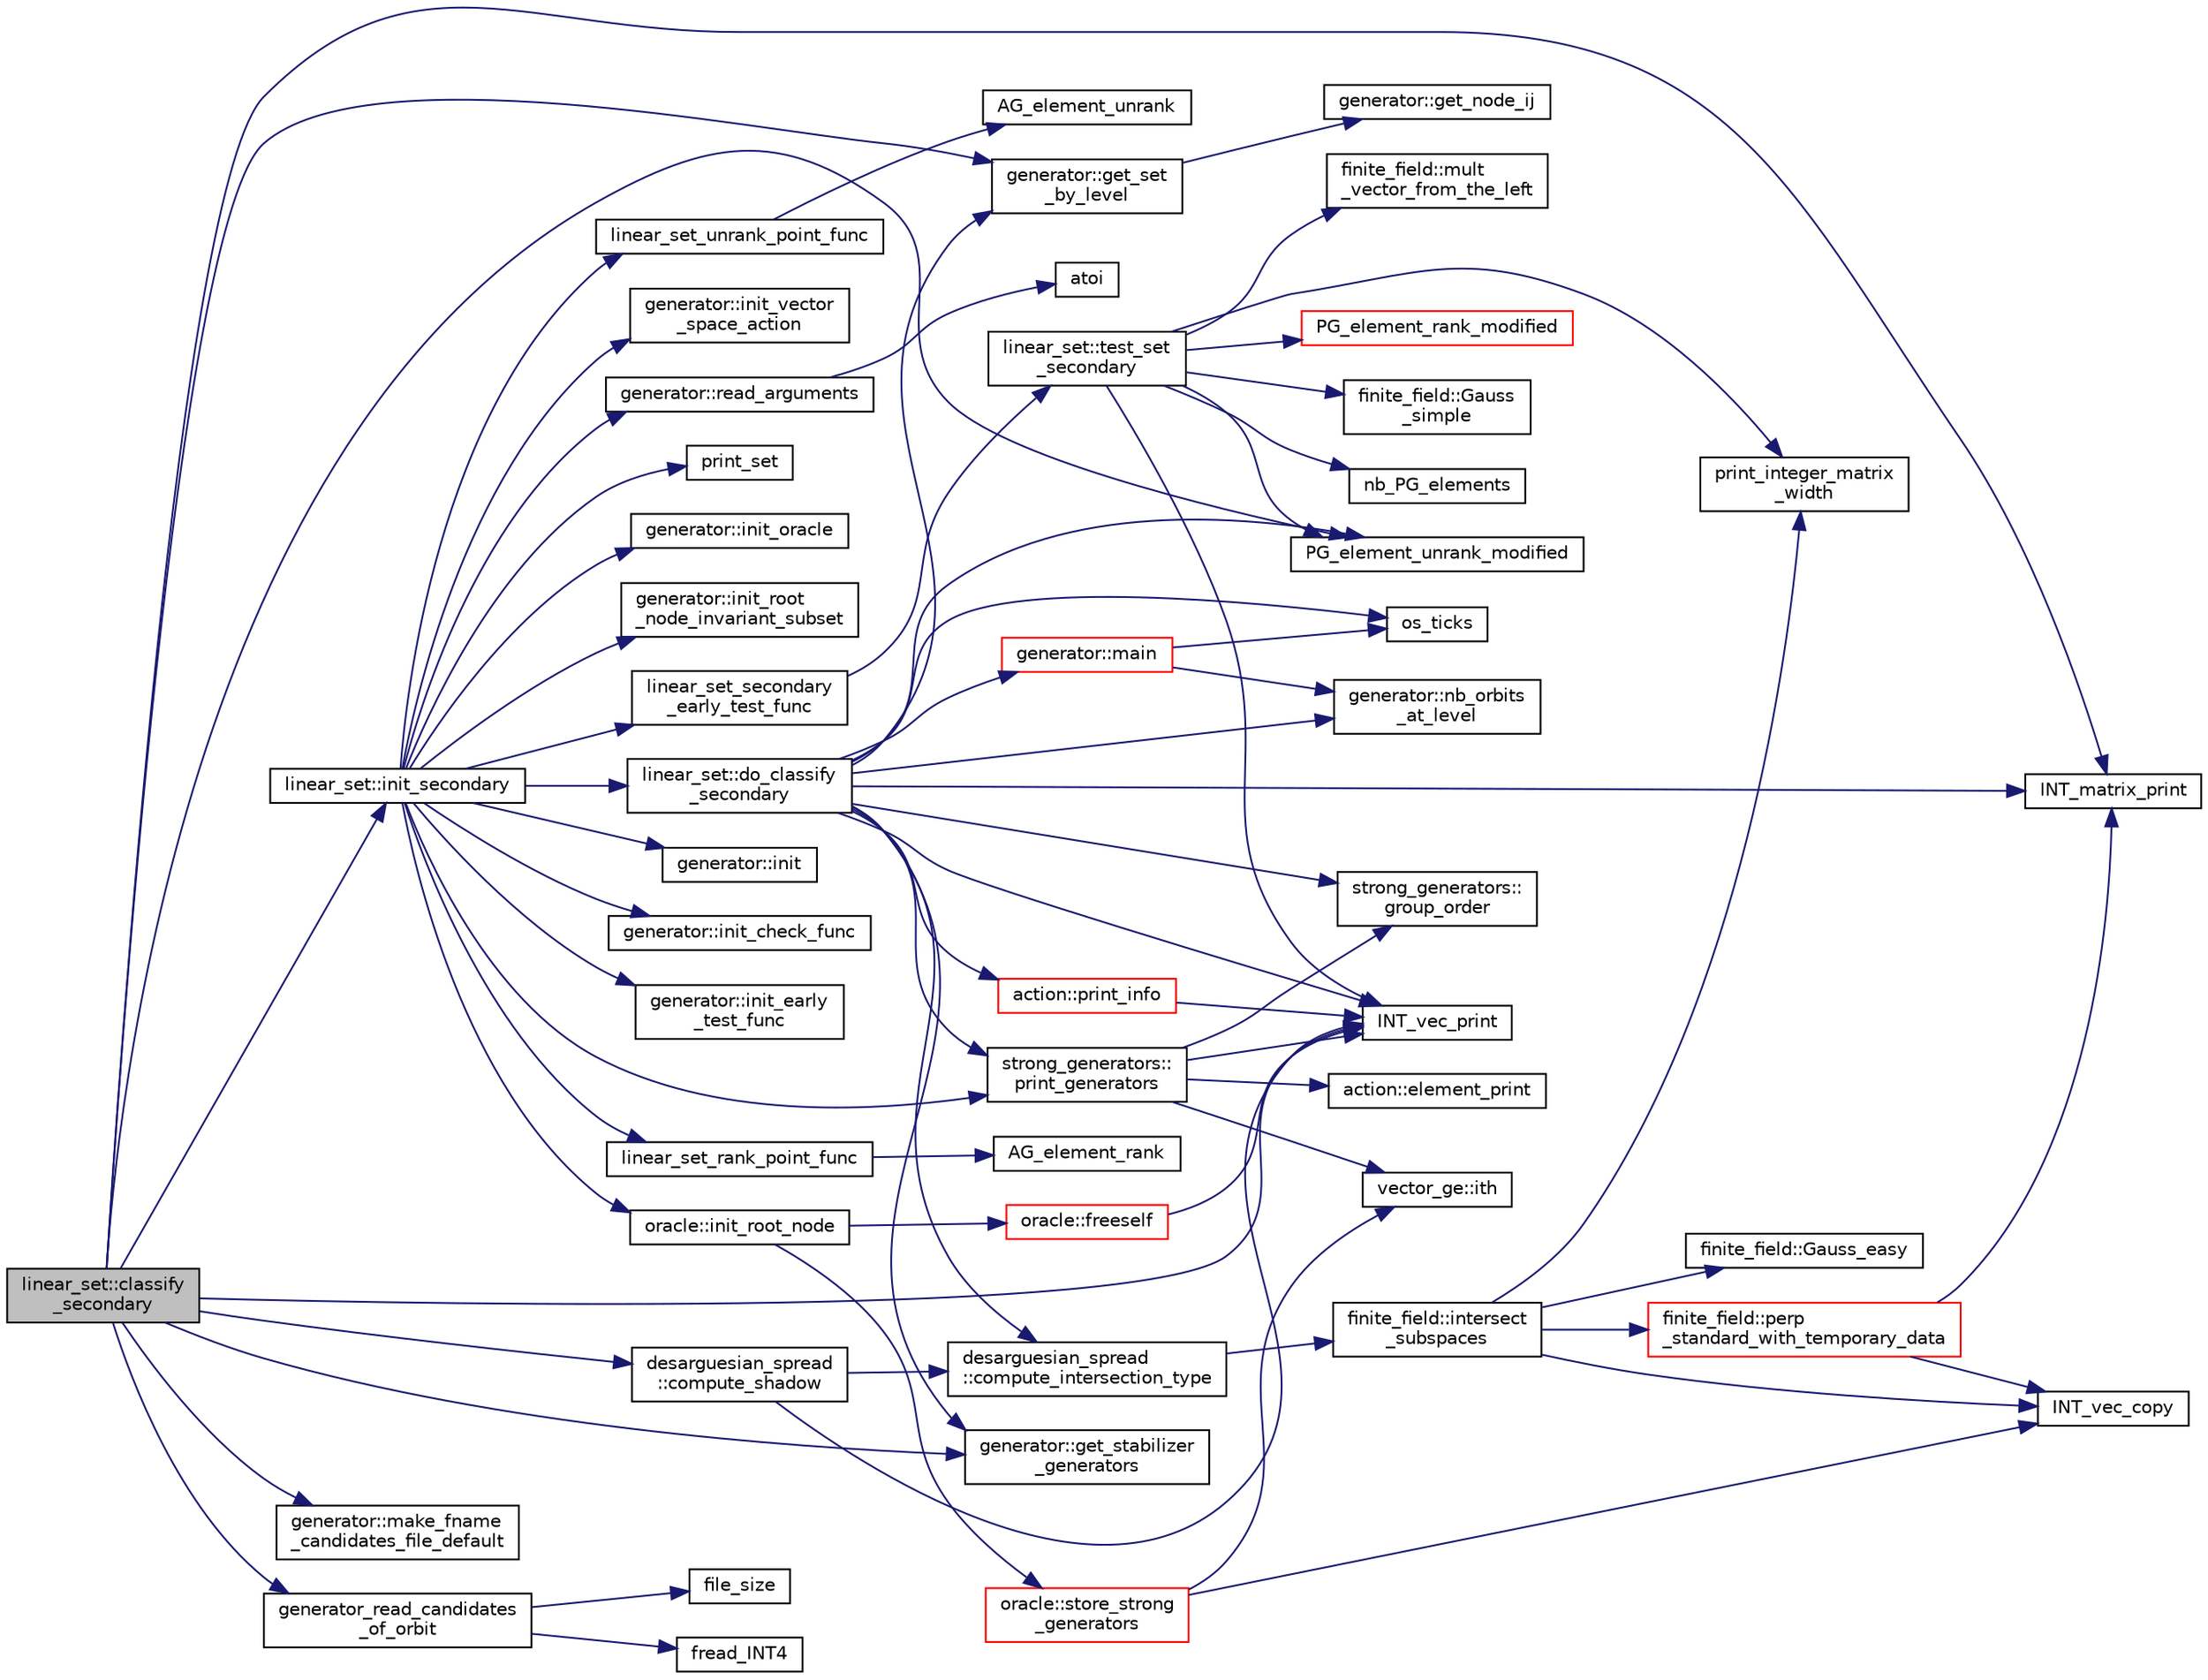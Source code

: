 digraph "linear_set::classify_secondary"
{
  edge [fontname="Helvetica",fontsize="10",labelfontname="Helvetica",labelfontsize="10"];
  node [fontname="Helvetica",fontsize="10",shape=record];
  rankdir="LR";
  Node35 [label="linear_set::classify\l_secondary",height=0.2,width=0.4,color="black", fillcolor="grey75", style="filled", fontcolor="black"];
  Node35 -> Node36 [color="midnightblue",fontsize="10",style="solid",fontname="Helvetica"];
  Node36 [label="generator::get_set\l_by_level",height=0.2,width=0.4,color="black", fillcolor="white", style="filled",URL="$d7/d73/classgenerator.html#a3012a80d862b42c848b84584389c8594"];
  Node36 -> Node37 [color="midnightblue",fontsize="10",style="solid",fontname="Helvetica"];
  Node37 [label="generator::get_node_ij",height=0.2,width=0.4,color="black", fillcolor="white", style="filled",URL="$d7/d73/classgenerator.html#a8cea5411b42336694738530732ede540"];
  Node35 -> Node38 [color="midnightblue",fontsize="10",style="solid",fontname="Helvetica"];
  Node38 [label="PG_element_unrank_modified",height=0.2,width=0.4,color="black", fillcolor="white", style="filled",URL="$d4/d67/geometry_8h.html#a83ae9b605d496f6a90345303f6efae64"];
  Node35 -> Node39 [color="midnightblue",fontsize="10",style="solid",fontname="Helvetica"];
  Node39 [label="INT_vec_print",height=0.2,width=0.4,color="black", fillcolor="white", style="filled",URL="$df/dbf/sajeeb_8_c.html#a79a5901af0b47dd0d694109543c027fe"];
  Node35 -> Node40 [color="midnightblue",fontsize="10",style="solid",fontname="Helvetica"];
  Node40 [label="INT_matrix_print",height=0.2,width=0.4,color="black", fillcolor="white", style="filled",URL="$d5/db4/io__and__os_8h.html#afd4180a24bef3a2b584668a4eaf607ff"];
  Node35 -> Node41 [color="midnightblue",fontsize="10",style="solid",fontname="Helvetica"];
  Node41 [label="desarguesian_spread\l::compute_shadow",height=0.2,width=0.4,color="black", fillcolor="white", style="filled",URL="$d4/d86/classdesarguesian__spread.html#a2f95efc0417bea1d34a009bf675f2bf2"];
  Node41 -> Node42 [color="midnightblue",fontsize="10",style="solid",fontname="Helvetica"];
  Node42 [label="desarguesian_spread\l::compute_intersection_type",height=0.2,width=0.4,color="black", fillcolor="white", style="filled",URL="$d4/d86/classdesarguesian__spread.html#a7eca8625c43342d9f0608fe1235fce2c"];
  Node42 -> Node43 [color="midnightblue",fontsize="10",style="solid",fontname="Helvetica"];
  Node43 [label="finite_field::intersect\l_subspaces",height=0.2,width=0.4,color="black", fillcolor="white", style="filled",URL="$df/d5a/classfinite__field.html#af887ed38de1b121a4260e828d069aa3e"];
  Node43 -> Node44 [color="midnightblue",fontsize="10",style="solid",fontname="Helvetica"];
  Node44 [label="INT_vec_copy",height=0.2,width=0.4,color="black", fillcolor="white", style="filled",URL="$df/dbf/sajeeb_8_c.html#ac2d875e27e009af6ec04d17254d11075"];
  Node43 -> Node45 [color="midnightblue",fontsize="10",style="solid",fontname="Helvetica"];
  Node45 [label="print_integer_matrix\l_width",height=0.2,width=0.4,color="black", fillcolor="white", style="filled",URL="$d5/db4/io__and__os_8h.html#aa78f3e73fc2179251bd15adbcc31573f"];
  Node43 -> Node46 [color="midnightblue",fontsize="10",style="solid",fontname="Helvetica"];
  Node46 [label="finite_field::perp\l_standard_with_temporary_data",height=0.2,width=0.4,color="red", fillcolor="white", style="filled",URL="$df/d5a/classfinite__field.html#aae3cca9b5f19ae969a9c5349d14f41c0"];
  Node46 -> Node44 [color="midnightblue",fontsize="10",style="solid",fontname="Helvetica"];
  Node46 -> Node40 [color="midnightblue",fontsize="10",style="solid",fontname="Helvetica"];
  Node43 -> Node49 [color="midnightblue",fontsize="10",style="solid",fontname="Helvetica"];
  Node49 [label="finite_field::Gauss_easy",height=0.2,width=0.4,color="black", fillcolor="white", style="filled",URL="$df/d5a/classfinite__field.html#a32761bf6c4a41f24b7193352127db8e7"];
  Node41 -> Node39 [color="midnightblue",fontsize="10",style="solid",fontname="Helvetica"];
  Node35 -> Node50 [color="midnightblue",fontsize="10",style="solid",fontname="Helvetica"];
  Node50 [label="generator::make_fname\l_candidates_file_default",height=0.2,width=0.4,color="black", fillcolor="white", style="filled",URL="$d7/d73/classgenerator.html#a156a357186802bc8665a435c6192b96f"];
  Node35 -> Node51 [color="midnightblue",fontsize="10",style="solid",fontname="Helvetica"];
  Node51 [label="generator_read_candidates\l_of_orbit",height=0.2,width=0.4,color="black", fillcolor="white", style="filled",URL="$d8/d3d/generator__io_8_c.html#a8014035193dce97568c13607b0d2d01a"];
  Node51 -> Node52 [color="midnightblue",fontsize="10",style="solid",fontname="Helvetica"];
  Node52 [label="file_size",height=0.2,width=0.4,color="black", fillcolor="white", style="filled",URL="$df/dbf/sajeeb_8_c.html#a5c37cf5785204b6e9adf647dc14d0e50"];
  Node51 -> Node53 [color="midnightblue",fontsize="10",style="solid",fontname="Helvetica"];
  Node53 [label="fread_INT4",height=0.2,width=0.4,color="black", fillcolor="white", style="filled",URL="$df/dbf/sajeeb_8_c.html#a885df02c08251c103e985ef1d7159014"];
  Node35 -> Node54 [color="midnightblue",fontsize="10",style="solid",fontname="Helvetica"];
  Node54 [label="generator::get_stabilizer\l_generators",height=0.2,width=0.4,color="black", fillcolor="white", style="filled",URL="$d7/d73/classgenerator.html#a744da633f741e1aa27701fe9d203d564"];
  Node35 -> Node55 [color="midnightblue",fontsize="10",style="solid",fontname="Helvetica"];
  Node55 [label="linear_set::init_secondary",height=0.2,width=0.4,color="black", fillcolor="white", style="filled",URL="$dd/d86/classlinear__set.html#a7bf8cd7805559b5762921687a7c1ed97"];
  Node55 -> Node56 [color="midnightblue",fontsize="10",style="solid",fontname="Helvetica"];
  Node56 [label="generator::read_arguments",height=0.2,width=0.4,color="black", fillcolor="white", style="filled",URL="$d7/d73/classgenerator.html#a4eab346c8d3b5de5bb83578bfb4a15c5"];
  Node56 -> Node57 [color="midnightblue",fontsize="10",style="solid",fontname="Helvetica"];
  Node57 [label="atoi",height=0.2,width=0.4,color="black", fillcolor="white", style="filled",URL="$d9/d60/discreta_8h.html#ad0ac71cbcb495289e474437d6b7d7fac"];
  Node55 -> Node58 [color="midnightblue",fontsize="10",style="solid",fontname="Helvetica"];
  Node58 [label="strong_generators::\lprint_generators",height=0.2,width=0.4,color="black", fillcolor="white", style="filled",URL="$dc/d09/classstrong__generators.html#adccd259b435afd96d89cd664daa6c897"];
  Node58 -> Node59 [color="midnightblue",fontsize="10",style="solid",fontname="Helvetica"];
  Node59 [label="strong_generators::\lgroup_order",height=0.2,width=0.4,color="black", fillcolor="white", style="filled",URL="$dc/d09/classstrong__generators.html#a91f453c2bfd6502b96f4b4eed16beb20"];
  Node58 -> Node39 [color="midnightblue",fontsize="10",style="solid",fontname="Helvetica"];
  Node58 -> Node60 [color="midnightblue",fontsize="10",style="solid",fontname="Helvetica"];
  Node60 [label="action::element_print",height=0.2,width=0.4,color="black", fillcolor="white", style="filled",URL="$d2/d86/classaction.html#ae38c3ef3c1125213733d63c6fc3c40cd"];
  Node58 -> Node61 [color="midnightblue",fontsize="10",style="solid",fontname="Helvetica"];
  Node61 [label="vector_ge::ith",height=0.2,width=0.4,color="black", fillcolor="white", style="filled",URL="$d4/d6e/classvector__ge.html#a1ff002e8b746a9beb119d57dcd4a15ff"];
  Node55 -> Node62 [color="midnightblue",fontsize="10",style="solid",fontname="Helvetica"];
  Node62 [label="generator::init",height=0.2,width=0.4,color="black", fillcolor="white", style="filled",URL="$d7/d73/classgenerator.html#aeca1559b4172cae921620768bd62df47"];
  Node55 -> Node63 [color="midnightblue",fontsize="10",style="solid",fontname="Helvetica"];
  Node63 [label="generator::init_check_func",height=0.2,width=0.4,color="black", fillcolor="white", style="filled",URL="$d7/d73/classgenerator.html#aed44ec3121281f847612a646968f0894"];
  Node55 -> Node64 [color="midnightblue",fontsize="10",style="solid",fontname="Helvetica"];
  Node64 [label="generator::init_early\l_test_func",height=0.2,width=0.4,color="black", fillcolor="white", style="filled",URL="$d7/d73/classgenerator.html#a21668968b1375c408ccf4559a9240533"];
  Node55 -> Node65 [color="midnightblue",fontsize="10",style="solid",fontname="Helvetica"];
  Node65 [label="linear_set_secondary\l_early_test_func",height=0.2,width=0.4,color="black", fillcolor="white", style="filled",URL="$d0/db0/linear__set_8_c.html#a18952a27859ea38d664fcaa5eda899d3"];
  Node65 -> Node66 [color="midnightblue",fontsize="10",style="solid",fontname="Helvetica"];
  Node66 [label="linear_set::test_set\l_secondary",height=0.2,width=0.4,color="black", fillcolor="white", style="filled",URL="$dd/d86/classlinear__set.html#ad0b62cd593ae6cf8061a5f77c7d2ac07"];
  Node66 -> Node39 [color="midnightblue",fontsize="10",style="solid",fontname="Helvetica"];
  Node66 -> Node38 [color="midnightblue",fontsize="10",style="solid",fontname="Helvetica"];
  Node66 -> Node45 [color="midnightblue",fontsize="10",style="solid",fontname="Helvetica"];
  Node66 -> Node67 [color="midnightblue",fontsize="10",style="solid",fontname="Helvetica"];
  Node67 [label="finite_field::Gauss\l_simple",height=0.2,width=0.4,color="black", fillcolor="white", style="filled",URL="$df/d5a/classfinite__field.html#aba4950590e24a1ce323f292cf47b3307"];
  Node66 -> Node68 [color="midnightblue",fontsize="10",style="solid",fontname="Helvetica"];
  Node68 [label="nb_PG_elements",height=0.2,width=0.4,color="black", fillcolor="white", style="filled",URL="$d4/d67/geometry_8h.html#ada56c56cb5c7b39553dc0391f2df1cee"];
  Node66 -> Node69 [color="midnightblue",fontsize="10",style="solid",fontname="Helvetica"];
  Node69 [label="finite_field::mult\l_vector_from_the_left",height=0.2,width=0.4,color="black", fillcolor="white", style="filled",URL="$df/d5a/classfinite__field.html#aad2078020fd058c71649f0a25a4c77cc"];
  Node66 -> Node70 [color="midnightblue",fontsize="10",style="solid",fontname="Helvetica"];
  Node70 [label="PG_element_rank_modified",height=0.2,width=0.4,color="red", fillcolor="white", style="filled",URL="$d4/d67/geometry_8h.html#a9cd1a8bf5b88a038e33862f6c2c3dd36"];
  Node55 -> Node72 [color="midnightblue",fontsize="10",style="solid",fontname="Helvetica"];
  Node72 [label="generator::init_vector\l_space_action",height=0.2,width=0.4,color="black", fillcolor="white", style="filled",URL="$d7/d73/classgenerator.html#a63f50b43f11170d7397f87ae90dfd29f"];
  Node55 -> Node73 [color="midnightblue",fontsize="10",style="solid",fontname="Helvetica"];
  Node73 [label="linear_set_rank_point_func",height=0.2,width=0.4,color="black", fillcolor="white", style="filled",URL="$d0/db0/linear__set_8_c.html#aa42403726dcde3a558a8c89a3c34d63e"];
  Node73 -> Node74 [color="midnightblue",fontsize="10",style="solid",fontname="Helvetica"];
  Node74 [label="AG_element_rank",height=0.2,width=0.4,color="black", fillcolor="white", style="filled",URL="$d4/d67/geometry_8h.html#ab2ac908d07dd8038fd996e26bdc75c17"];
  Node55 -> Node75 [color="midnightblue",fontsize="10",style="solid",fontname="Helvetica"];
  Node75 [label="linear_set_unrank_point_func",height=0.2,width=0.4,color="black", fillcolor="white", style="filled",URL="$d0/db0/linear__set_8_c.html#a9a338c17af08272ac682ffa2aa90299b"];
  Node75 -> Node76 [color="midnightblue",fontsize="10",style="solid",fontname="Helvetica"];
  Node76 [label="AG_element_unrank",height=0.2,width=0.4,color="black", fillcolor="white", style="filled",URL="$d4/d67/geometry_8h.html#a4a33b86c87b2879b97cfa1327abe2885"];
  Node55 -> Node77 [color="midnightblue",fontsize="10",style="solid",fontname="Helvetica"];
  Node77 [label="print_set",height=0.2,width=0.4,color="black", fillcolor="white", style="filled",URL="$d0/dd1/blt_8h.html#a8c1a5fc71aea7ff31d181f0103196a24"];
  Node55 -> Node78 [color="midnightblue",fontsize="10",style="solid",fontname="Helvetica"];
  Node78 [label="generator::init_oracle",height=0.2,width=0.4,color="black", fillcolor="white", style="filled",URL="$d7/d73/classgenerator.html#aab9339b27020b22ae9655d4413a88e40"];
  Node55 -> Node79 [color="midnightblue",fontsize="10",style="solid",fontname="Helvetica"];
  Node79 [label="oracle::init_root_node",height=0.2,width=0.4,color="black", fillcolor="white", style="filled",URL="$d7/da7/classoracle.html#a39267b7776b0cc2d93cda40fce9813a2"];
  Node79 -> Node80 [color="midnightblue",fontsize="10",style="solid",fontname="Helvetica"];
  Node80 [label="oracle::freeself",height=0.2,width=0.4,color="red", fillcolor="white", style="filled",URL="$d7/da7/classoracle.html#a809f2f45c76a4289aca3d22d05fcacc1"];
  Node80 -> Node39 [color="midnightblue",fontsize="10",style="solid",fontname="Helvetica"];
  Node79 -> Node83 [color="midnightblue",fontsize="10",style="solid",fontname="Helvetica"];
  Node83 [label="oracle::store_strong\l_generators",height=0.2,width=0.4,color="red", fillcolor="white", style="filled",URL="$d7/da7/classoracle.html#a905d0cad4b33515e581039ed8902b3be"];
  Node83 -> Node61 [color="midnightblue",fontsize="10",style="solid",fontname="Helvetica"];
  Node83 -> Node44 [color="midnightblue",fontsize="10",style="solid",fontname="Helvetica"];
  Node55 -> Node85 [color="midnightblue",fontsize="10",style="solid",fontname="Helvetica"];
  Node85 [label="generator::init_root\l_node_invariant_subset",height=0.2,width=0.4,color="black", fillcolor="white", style="filled",URL="$d7/d73/classgenerator.html#a9baef67b558d70f55a086b6b5c53c430"];
  Node55 -> Node86 [color="midnightblue",fontsize="10",style="solid",fontname="Helvetica"];
  Node86 [label="linear_set::do_classify\l_secondary",height=0.2,width=0.4,color="black", fillcolor="white", style="filled",URL="$dd/d86/classlinear__set.html#a47eb7f9995f3343abd3bdfbf9a9a9162"];
  Node86 -> Node87 [color="midnightblue",fontsize="10",style="solid",fontname="Helvetica"];
  Node87 [label="os_ticks",height=0.2,width=0.4,color="black", fillcolor="white", style="filled",URL="$d5/db4/io__and__os_8h.html#a3da6d2b09e35d569adb7101dffcb5224"];
  Node86 -> Node88 [color="midnightblue",fontsize="10",style="solid",fontname="Helvetica"];
  Node88 [label="action::print_info",height=0.2,width=0.4,color="red", fillcolor="white", style="filled",URL="$d2/d86/classaction.html#a6f89e493e5c5a32e5c3b8963d438ce86"];
  Node88 -> Node39 [color="midnightblue",fontsize="10",style="solid",fontname="Helvetica"];
  Node86 -> Node92 [color="midnightblue",fontsize="10",style="solid",fontname="Helvetica"];
  Node92 [label="generator::main",height=0.2,width=0.4,color="red", fillcolor="white", style="filled",URL="$d7/d73/classgenerator.html#a01abff8e9f231bf0d82e2e8e0061f242"];
  Node92 -> Node87 [color="midnightblue",fontsize="10",style="solid",fontname="Helvetica"];
  Node92 -> Node104 [color="midnightblue",fontsize="10",style="solid",fontname="Helvetica"];
  Node104 [label="generator::nb_orbits\l_at_level",height=0.2,width=0.4,color="black", fillcolor="white", style="filled",URL="$d7/d73/classgenerator.html#a020f3d8378448310d044a4a24fadf301"];
  Node86 -> Node104 [color="midnightblue",fontsize="10",style="solid",fontname="Helvetica"];
  Node86 -> Node36 [color="midnightblue",fontsize="10",style="solid",fontname="Helvetica"];
  Node86 -> Node38 [color="midnightblue",fontsize="10",style="solid",fontname="Helvetica"];
  Node86 -> Node39 [color="midnightblue",fontsize="10",style="solid",fontname="Helvetica"];
  Node86 -> Node40 [color="midnightblue",fontsize="10",style="solid",fontname="Helvetica"];
  Node86 -> Node42 [color="midnightblue",fontsize="10",style="solid",fontname="Helvetica"];
  Node86 -> Node54 [color="midnightblue",fontsize="10",style="solid",fontname="Helvetica"];
  Node86 -> Node59 [color="midnightblue",fontsize="10",style="solid",fontname="Helvetica"];
  Node86 -> Node58 [color="midnightblue",fontsize="10",style="solid",fontname="Helvetica"];
}
